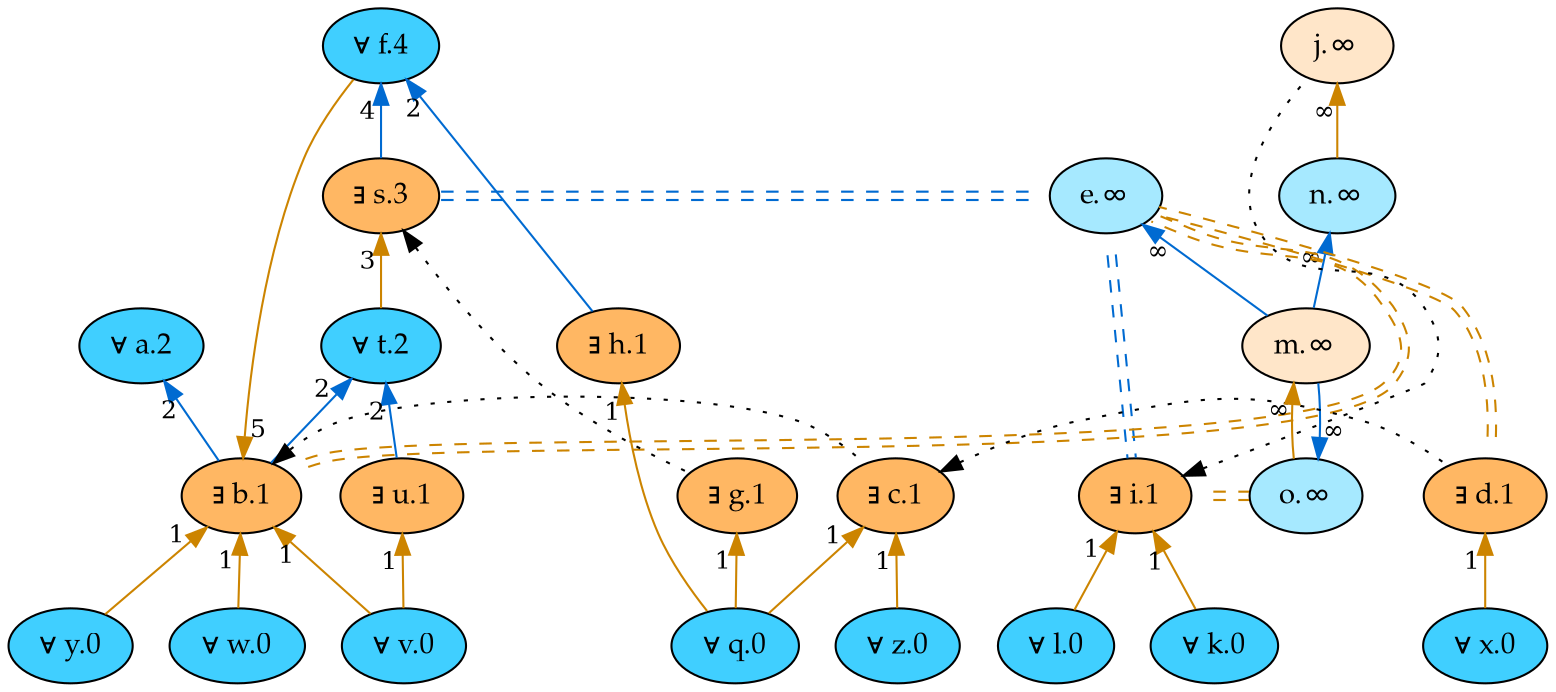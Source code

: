 digraph {
    rankdir="TB"
    node [style=filled fontname="Palatino" fontsize=14]
    node [fillcolor="#40cfff"]
    "v" [label="∀ v.0"]
    "z" [label="∀ z.0"]
    "y" [label="∀ y.0"]
    "x" [label="∀ x.0"]
    "w" [label="∀ w.0"]
    "q" [label="∀ q.0"]
    "l" [label="∀ l.0"]
    "k" [label="∀ k.0"]
    "a" [label="∀ a.2"]
    "t" [label="∀ t.2"]
    "f" [label="∀ f.4"]
    node [fillcolor="#a6e9ff"]
    "e" [label="e.∞"]
    "o" [label="o.∞"]
    "n" [label="n.∞"]
    node [fillcolor="#ffb763"]
    "u" [label="∃ u.1"]
    "b" [label="∃ b.1"]
    "c" [label="∃ c.1"]
    "d" [label="∃ d.1"]
    "i" [label="∃ i.1"]
    "g" [label="∃ g.1"]
    "h" [label="∃ h.1"]
    "s" [label="∃ s.3"]
    node [fillcolor="#ffe6c9"]
    "j" [label="j.∞"]
    "m" [label="m.∞"]
    edge[labeldistance=1.5 fontsize=12]
    edge [color="#006ad1" style="solid" dir="back" taillabel="2"]
           "a" -> "b" 
           "t" -> "b" 
           "f" -> "h" 
           "t" -> "u" 
    edge [color="#cc8400" style="solid" dir="back" taillabel="5"]
           "b" -> "f" 
    edge [color="#cc8400" style="solid" dir="back" taillabel="1"]
           "i" -> "k" 
           "i" -> "l" 
           "g" -> "q" 
           "h" -> "q" 
           "c" -> "q" 
           "b" -> "v" 
           "u" -> "v" 
           "b" -> "w" 
           "d" -> "x" 
           "b" -> "y" 
           "c" -> "z" 
    edge [color="#006ad1" style="solid" dir="back" taillabel="∞"]
           "e" -> "m" 
           "o" -> "m" 
           "n" -> "m" 
    edge [color="#cc8400" style="solid" dir="back" taillabel="∞"]
           "j" -> "n" 
           "m" -> "o" 
    edge [color="#006ad1" style="solid" dir="back" taillabel="4"]
           "f" -> "s" 
    edge [color="#cc8400" style="solid" dir="back" taillabel="3"]
           "s" -> "t" 
    edge [color="black" style="dotted" dir="back" taillabel="" constraint=false]
           "b" -> "c" 
           "c" -> "d" 
           "s" -> "g" 
           "i" -> "j" 
    edge [color="#cc8400:invis:#cc8400" style="dashed" dir="back" taillabel="" constraint=false]
           "b" -> "e" 
           "d" -> "e" 
           "i" -> "o" 
    edge [color="#006ad1:invis:#006ad1" style="dashed" dir="back" taillabel="" constraint=false]
           "e" -> "i" 
           "e" -> "s" 
    {rank = max v z y x w q l k}
    {rank = min f}
}
